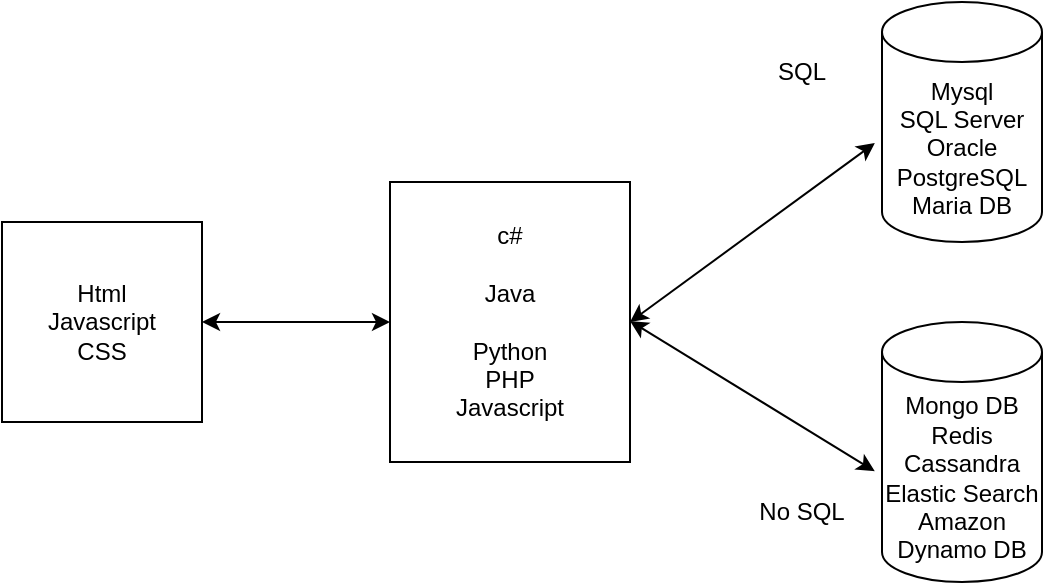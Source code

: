 <mxfile version="23.1.1" type="github">
  <diagram name="Page-1" id="LfadJPtHci9c8fep6sQT">
    <mxGraphModel dx="1050" dy="565" grid="1" gridSize="10" guides="1" tooltips="1" connect="1" arrows="1" fold="1" page="1" pageScale="1" pageWidth="827" pageHeight="1169" math="0" shadow="0">
      <root>
        <mxCell id="0" />
        <mxCell id="1" parent="0" />
        <mxCell id="aPsWvc_DvLjk4q4S72fm-1" value="Mysql&lt;br&gt;SQL Server&lt;br&gt;Oracle&lt;br&gt;PostgreSQL&lt;br&gt;Maria DB" style="shape=cylinder3;whiteSpace=wrap;html=1;boundedLbl=1;backgroundOutline=1;size=15;" vertex="1" parent="1">
          <mxGeometry x="600" y="80" width="80" height="120" as="geometry" />
        </mxCell>
        <mxCell id="aPsWvc_DvLjk4q4S72fm-2" value="Mongo DB&lt;br&gt;Redis&lt;br&gt;Cassandra&lt;br&gt;Elastic Search&lt;br&gt;Amazon Dynamo DB" style="shape=cylinder3;whiteSpace=wrap;html=1;boundedLbl=1;backgroundOutline=1;size=15;" vertex="1" parent="1">
          <mxGeometry x="600" y="240" width="80" height="130" as="geometry" />
        </mxCell>
        <mxCell id="aPsWvc_DvLjk4q4S72fm-3" value="Html&lt;br&gt;Javascript&lt;br&gt;CSS" style="whiteSpace=wrap;html=1;aspect=fixed;" vertex="1" parent="1">
          <mxGeometry x="160" y="190" width="100" height="100" as="geometry" />
        </mxCell>
        <mxCell id="aPsWvc_DvLjk4q4S72fm-4" value="c#&lt;br&gt;&lt;br&gt;Java&lt;br&gt;&lt;br&gt;Python&lt;br&gt;PHP&lt;br&gt;Javascript&lt;br&gt;" style="rounded=0;whiteSpace=wrap;html=1;" vertex="1" parent="1">
          <mxGeometry x="354" y="170" width="120" height="140" as="geometry" />
        </mxCell>
        <mxCell id="aPsWvc_DvLjk4q4S72fm-13" value="SQL" style="text;html=1;strokeColor=none;fillColor=none;align=center;verticalAlign=middle;whiteSpace=wrap;rounded=0;" vertex="1" parent="1">
          <mxGeometry x="530" y="100" width="60" height="30" as="geometry" />
        </mxCell>
        <mxCell id="aPsWvc_DvLjk4q4S72fm-15" value="No SQL" style="text;html=1;strokeColor=none;fillColor=none;align=center;verticalAlign=middle;whiteSpace=wrap;rounded=0;" vertex="1" parent="1">
          <mxGeometry x="530" y="320" width="60" height="30" as="geometry" />
        </mxCell>
        <mxCell id="aPsWvc_DvLjk4q4S72fm-16" value="" style="endArrow=classic;startArrow=classic;html=1;rounded=0;exitX=1;exitY=0.5;exitDx=0;exitDy=0;entryX=0;entryY=0.5;entryDx=0;entryDy=0;" edge="1" parent="1" source="aPsWvc_DvLjk4q4S72fm-3" target="aPsWvc_DvLjk4q4S72fm-4">
          <mxGeometry width="50" height="50" relative="1" as="geometry">
            <mxPoint x="390" y="320" as="sourcePoint" />
            <mxPoint x="440" y="270" as="targetPoint" />
          </mxGeometry>
        </mxCell>
        <mxCell id="aPsWvc_DvLjk4q4S72fm-17" value="" style="endArrow=classic;startArrow=classic;html=1;rounded=0;exitX=1;exitY=0.5;exitDx=0;exitDy=0;entryX=-0.045;entryY=0.588;entryDx=0;entryDy=0;entryPerimeter=0;" edge="1" parent="1" target="aPsWvc_DvLjk4q4S72fm-1">
          <mxGeometry width="50" height="50" relative="1" as="geometry">
            <mxPoint x="474" y="240" as="sourcePoint" />
            <mxPoint x="568" y="240" as="targetPoint" />
          </mxGeometry>
        </mxCell>
        <mxCell id="aPsWvc_DvLjk4q4S72fm-18" value="" style="endArrow=classic;startArrow=classic;html=1;rounded=0;exitX=1;exitY=0.5;exitDx=0;exitDy=0;entryX=-0.045;entryY=0.574;entryDx=0;entryDy=0;entryPerimeter=0;" edge="1" parent="1" target="aPsWvc_DvLjk4q4S72fm-2">
          <mxGeometry width="50" height="50" relative="1" as="geometry">
            <mxPoint x="474" y="239.5" as="sourcePoint" />
            <mxPoint x="568" y="239.5" as="targetPoint" />
          </mxGeometry>
        </mxCell>
      </root>
    </mxGraphModel>
  </diagram>
</mxfile>
